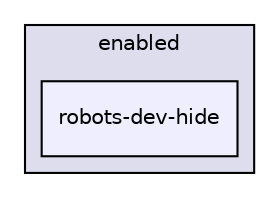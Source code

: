 digraph "modules/enabled/robots-dev-hide" {
  compound=true
  node [ fontsize="10", fontname="Helvetica"];
  edge [ labelfontsize="10", labelfontname="Helvetica"];
  subgraph clusterdir_378ef3c682277ef2d15fb43e7be64692 {
    graph [ bgcolor="#ddddee", pencolor="black", label="enabled" fontname="Helvetica", fontsize="10", URL="dir_378ef3c682277ef2d15fb43e7be64692.html"]
  dir_d1f1e5ba2c45b1252b8f1c3333d7d252 [shape=box, label="robots-dev-hide", style="filled", fillcolor="#eeeeff", pencolor="black", URL="dir_d1f1e5ba2c45b1252b8f1c3333d7d252.html"];
  }
}

